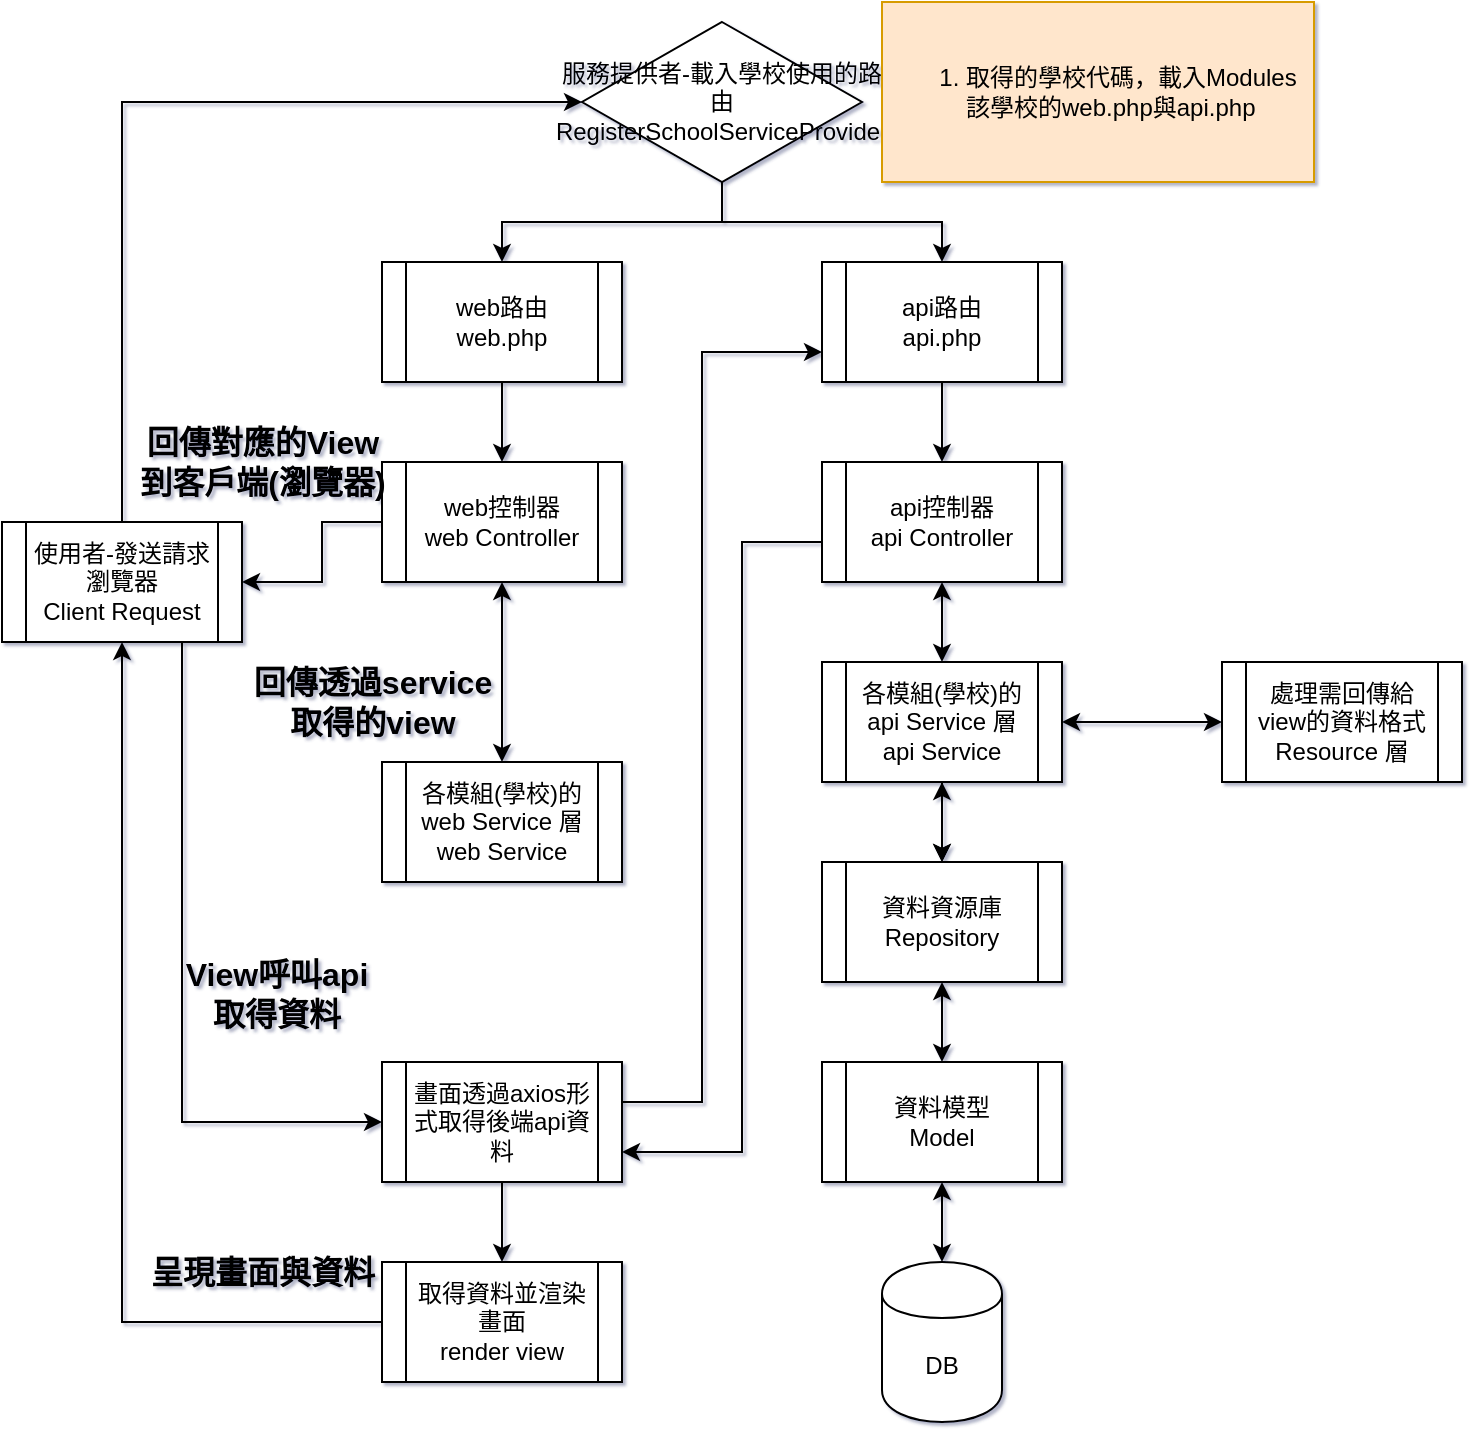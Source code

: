 <mxfile version="14.1.8" type="device"><diagram id="tKBk-gB4IbnBHHHegvXr" name="Page-1"><mxGraphModel dx="782" dy="543" grid="1" gridSize="10" guides="1" tooltips="1" connect="1" arrows="1" fold="1" page="1" pageScale="1" pageWidth="827" pageHeight="1169" background="none" math="0" shadow="1"><root><mxCell id="0"/><mxCell id="1" parent="0"/><mxCell id="Oys2LXFDb3AvjBpIj_Jd-3" value="" style="edgeStyle=orthogonalEdgeStyle;rounded=0;orthogonalLoop=1;jettySize=auto;html=1;exitX=0.5;exitY=0;exitDx=0;exitDy=0;" parent="1" source="Oys2LXFDb3AvjBpIj_Jd-1" target="Oys2LXFDb3AvjBpIj_Jd-2" edge="1"><mxGeometry relative="1" as="geometry"><Array as="points"><mxPoint x="70" y="70"/></Array></mxGeometry></mxCell><mxCell id="PcipiK0vCTCJeuJ8WET4-3" value="" style="edgeStyle=orthogonalEdgeStyle;rounded=0;orthogonalLoop=1;jettySize=auto;html=1;startArrow=none;startFill=0;entryX=0;entryY=0.5;entryDx=0;entryDy=0;" edge="1" parent="1" source="Oys2LXFDb3AvjBpIj_Jd-1" target="Oys2LXFDb3AvjBpIj_Jd-25"><mxGeometry relative="1" as="geometry"><mxPoint x="70" y="420" as="targetPoint"/><Array as="points"><mxPoint x="100" y="580"/></Array></mxGeometry></mxCell><mxCell id="Oys2LXFDb3AvjBpIj_Jd-1" value="使用者-發送請求&lt;br&gt;瀏覽器&lt;br&gt;Client Request" style="shape=process;whiteSpace=wrap;html=1;backgroundOutline=1;" parent="1" vertex="1"><mxGeometry x="10" y="280" width="120" height="60" as="geometry"/></mxCell><mxCell id="Oys2LXFDb3AvjBpIj_Jd-6" value="" style="edgeStyle=orthogonalEdgeStyle;rounded=0;orthogonalLoop=1;jettySize=auto;html=1;" parent="1" source="Oys2LXFDb3AvjBpIj_Jd-2" target="Oys2LXFDb3AvjBpIj_Jd-5" edge="1"><mxGeometry relative="1" as="geometry"/></mxCell><mxCell id="Oys2LXFDb3AvjBpIj_Jd-2" value="服務提供者-載入學校使用的路由&lt;br&gt;RegisterSchoolServiceProvider" style="rhombus;whiteSpace=wrap;html=1;" parent="1" vertex="1"><mxGeometry x="300" y="30" width="140" height="80" as="geometry"/></mxCell><mxCell id="Oys2LXFDb3AvjBpIj_Jd-4" value="&lt;ol&gt;&lt;li&gt;取得的學校代碼，載入Modules該學校的web.php與api.php&lt;/li&gt;&lt;/ol&gt;" style="text;html=1;strokeColor=#d79b00;fillColor=#ffe6cc;align=left;verticalAlign=middle;whiteSpace=wrap;rounded=0;" parent="1" vertex="1"><mxGeometry x="450" y="20" width="216" height="90" as="geometry"/></mxCell><mxCell id="Oys2LXFDb3AvjBpIj_Jd-10" value="" style="edgeStyle=orthogonalEdgeStyle;rounded=0;orthogonalLoop=1;jettySize=auto;html=1;" parent="1" source="Oys2LXFDb3AvjBpIj_Jd-5" target="Oys2LXFDb3AvjBpIj_Jd-9" edge="1"><mxGeometry relative="1" as="geometry"/></mxCell><mxCell id="Oys2LXFDb3AvjBpIj_Jd-5" value="web路由&lt;br&gt;web.php" style="shape=process;whiteSpace=wrap;html=1;backgroundOutline=1;" parent="1" vertex="1"><mxGeometry x="200" y="150" width="120" height="60" as="geometry"/></mxCell><mxCell id="Oys2LXFDb3AvjBpIj_Jd-12" value="" style="edgeStyle=orthogonalEdgeStyle;rounded=0;orthogonalLoop=1;jettySize=auto;html=1;startArrow=none;startFill=0;entryX=0.5;entryY=0;entryDx=0;entryDy=0;" parent="1" source="Oys2LXFDb3AvjBpIj_Jd-7" target="Oys2LXFDb3AvjBpIj_Jd-28" edge="1"><mxGeometry relative="1" as="geometry"><mxPoint x="480" y="230" as="targetPoint"/></mxGeometry></mxCell><mxCell id="Oys2LXFDb3AvjBpIj_Jd-7" value="api路由&lt;br&gt;api.php" style="shape=process;whiteSpace=wrap;html=1;backgroundOutline=1;" parent="1" vertex="1"><mxGeometry x="420" y="150" width="120" height="60" as="geometry"/></mxCell><mxCell id="Oys2LXFDb3AvjBpIj_Jd-8" value="" style="edgeStyle=orthogonalEdgeStyle;rounded=0;orthogonalLoop=1;jettySize=auto;html=1;exitX=0.5;exitY=1;exitDx=0;exitDy=0;entryX=0.5;entryY=0;entryDx=0;entryDy=0;" parent="1" source="Oys2LXFDb3AvjBpIj_Jd-2" target="Oys2LXFDb3AvjBpIj_Jd-7" edge="1"><mxGeometry relative="1" as="geometry"><mxPoint x="340" y="120" as="sourcePoint"/><mxPoint x="260" y="190" as="targetPoint"/></mxGeometry></mxCell><mxCell id="Oys2LXFDb3AvjBpIj_Jd-16" value="" style="edgeStyle=orthogonalEdgeStyle;rounded=0;orthogonalLoop=1;jettySize=auto;html=1;startArrow=classic;startFill=1;" parent="1" source="Oys2LXFDb3AvjBpIj_Jd-9" target="Oys2LXFDb3AvjBpIj_Jd-15" edge="1"><mxGeometry relative="1" as="geometry"/></mxCell><mxCell id="Oys2LXFDb3AvjBpIj_Jd-9" value="web控制器&lt;br&gt;web Controller" style="shape=process;whiteSpace=wrap;html=1;backgroundOutline=1;" parent="1" vertex="1"><mxGeometry x="200" y="250" width="120" height="60" as="geometry"/></mxCell><mxCell id="Oys2LXFDb3AvjBpIj_Jd-15" value="&lt;span&gt;各模組(學校)的web Service 層&lt;/span&gt;&lt;br&gt;&lt;span&gt;web Service&lt;/span&gt;" style="shape=process;whiteSpace=wrap;html=1;backgroundOutline=1;" parent="1" vertex="1"><mxGeometry x="200" y="400" width="120" height="60" as="geometry"/></mxCell><mxCell id="Oys2LXFDb3AvjBpIj_Jd-40" value="" style="edgeStyle=orthogonalEdgeStyle;rounded=0;orthogonalLoop=1;jettySize=auto;html=1;startArrow=none;startFill=0;" parent="1" source="Oys2LXFDb3AvjBpIj_Jd-25" target="Oys2LXFDb3AvjBpIj_Jd-39" edge="1"><mxGeometry relative="1" as="geometry"/></mxCell><mxCell id="Oys2LXFDb3AvjBpIj_Jd-25" value="畫面透過axios形式取得後端api資料" style="shape=process;whiteSpace=wrap;html=1;backgroundOutline=1;" parent="1" vertex="1"><mxGeometry x="200" y="550" width="120" height="60" as="geometry"/></mxCell><mxCell id="Oys2LXFDb3AvjBpIj_Jd-27" value="" style="edgeStyle=orthogonalEdgeStyle;rounded=0;orthogonalLoop=1;jettySize=auto;html=1;startArrow=classic;startFill=1;" parent="1" source="Oys2LXFDb3AvjBpIj_Jd-28" target="Oys2LXFDb3AvjBpIj_Jd-31" edge="1"><mxGeometry relative="1" as="geometry"/></mxCell><mxCell id="Oys2LXFDb3AvjBpIj_Jd-28" value="api控制器&lt;br&gt;api Controller" style="shape=process;whiteSpace=wrap;html=1;backgroundOutline=1;" parent="1" vertex="1"><mxGeometry x="420" y="250" width="120" height="60" as="geometry"/></mxCell><mxCell id="Oys2LXFDb3AvjBpIj_Jd-30" value="" style="edgeStyle=orthogonalEdgeStyle;rounded=0;orthogonalLoop=1;jettySize=auto;html=1;" parent="1" source="Oys2LXFDb3AvjBpIj_Jd-31" target="Oys2LXFDb3AvjBpIj_Jd-34" edge="1"><mxGeometry relative="1" as="geometry"/></mxCell><mxCell id="Oys2LXFDb3AvjBpIj_Jd-50" value="" style="edgeStyle=orthogonalEdgeStyle;rounded=0;orthogonalLoop=1;jettySize=auto;html=1;startArrow=classic;startFill=1;" parent="1" source="Oys2LXFDb3AvjBpIj_Jd-31" target="Oys2LXFDb3AvjBpIj_Jd-34" edge="1"><mxGeometry relative="1" as="geometry"/></mxCell><mxCell id="Oys2LXFDb3AvjBpIj_Jd-53" value="" style="edgeStyle=orthogonalEdgeStyle;rounded=0;orthogonalLoop=1;jettySize=auto;html=1;startArrow=classic;startFill=1;" parent="1" source="Oys2LXFDb3AvjBpIj_Jd-31" target="Oys2LXFDb3AvjBpIj_Jd-52" edge="1"><mxGeometry relative="1" as="geometry"/></mxCell><mxCell id="Oys2LXFDb3AvjBpIj_Jd-31" value="各模組(學校)的api Service 層&lt;br&gt;api Service" style="shape=process;whiteSpace=wrap;html=1;backgroundOutline=1;" parent="1" vertex="1"><mxGeometry x="420" y="350" width="120" height="60" as="geometry"/></mxCell><mxCell id="Oys2LXFDb3AvjBpIj_Jd-32" value="DB" style="shape=cylinder;whiteSpace=wrap;html=1;boundedLbl=1;backgroundOutline=1;" parent="1" vertex="1"><mxGeometry x="450" y="650" width="60" height="80" as="geometry"/></mxCell><mxCell id="Oys2LXFDb3AvjBpIj_Jd-33" value="" style="edgeStyle=orthogonalEdgeStyle;rounded=0;orthogonalLoop=1;jettySize=auto;html=1;startArrow=classic;startFill=1;" parent="1" source="Oys2LXFDb3AvjBpIj_Jd-34" target="Oys2LXFDb3AvjBpIj_Jd-35" edge="1"><mxGeometry relative="1" as="geometry"/></mxCell><mxCell id="Oys2LXFDb3AvjBpIj_Jd-34" value="資料資源庫&lt;br&gt;Repository" style="shape=process;whiteSpace=wrap;html=1;backgroundOutline=1;" parent="1" vertex="1"><mxGeometry x="420" y="450" width="120" height="60" as="geometry"/></mxCell><mxCell id="Oys2LXFDb3AvjBpIj_Jd-35" value="資料模型&lt;br&gt;Model" style="shape=process;whiteSpace=wrap;html=1;backgroundOutline=1;" parent="1" vertex="1"><mxGeometry x="420" y="550" width="120" height="60" as="geometry"/></mxCell><mxCell id="Oys2LXFDb3AvjBpIj_Jd-37" value="" style="edgeStyle=orthogonalEdgeStyle;rounded=0;orthogonalLoop=1;jettySize=auto;html=1;entryX=0;entryY=0.75;entryDx=0;entryDy=0;exitX=1;exitY=0.25;exitDx=0;exitDy=0;" parent="1" source="Oys2LXFDb3AvjBpIj_Jd-25" target="Oys2LXFDb3AvjBpIj_Jd-7" edge="1"><mxGeometry relative="1" as="geometry"><mxPoint x="270" y="360" as="sourcePoint"/><mxPoint x="420" y="400" as="targetPoint"/><Array as="points"><mxPoint x="320" y="570"/><mxPoint x="360" y="570"/><mxPoint x="360" y="195"/></Array></mxGeometry></mxCell><mxCell id="Oys2LXFDb3AvjBpIj_Jd-39" value="取得資料並渲染畫面&lt;br&gt;render view" style="shape=process;whiteSpace=wrap;html=1;backgroundOutline=1;" parent="1" vertex="1"><mxGeometry x="200" y="650" width="120" height="60" as="geometry"/></mxCell><mxCell id="Oys2LXFDb3AvjBpIj_Jd-29" value="" style="edgeStyle=orthogonalEdgeStyle;rounded=0;orthogonalLoop=1;jettySize=auto;html=1;verticalAlign=middle;exitX=0.5;exitY=1;exitDx=0;exitDy=0;startArrow=classic;startFill=1;" parent="1" source="Oys2LXFDb3AvjBpIj_Jd-35" target="Oys2LXFDb3AvjBpIj_Jd-32" edge="1"><mxGeometry relative="1" as="geometry"/></mxCell><mxCell id="Oys2LXFDb3AvjBpIj_Jd-51" value="" style="edgeStyle=orthogonalEdgeStyle;rounded=0;orthogonalLoop=1;jettySize=auto;html=1;exitX=0;exitY=0.75;exitDx=0;exitDy=0;entryX=1;entryY=0.75;entryDx=0;entryDy=0;" parent="1" edge="1"><mxGeometry relative="1" as="geometry"><mxPoint x="420" y="295" as="sourcePoint"/><mxPoint x="320" y="595" as="targetPoint"/><Array as="points"><mxPoint x="420" y="290"/><mxPoint x="380" y="290"/><mxPoint x="380" y="595"/></Array></mxGeometry></mxCell><mxCell id="Oys2LXFDb3AvjBpIj_Jd-52" value="處理需回傳給view的資料格式&lt;br&gt;Resource 層" style="shape=process;whiteSpace=wrap;html=1;backgroundOutline=1;" parent="1" vertex="1"><mxGeometry x="620" y="350" width="120" height="60" as="geometry"/></mxCell><mxCell id="PcipiK0vCTCJeuJ8WET4-1" value="" style="edgeStyle=orthogonalEdgeStyle;rounded=0;orthogonalLoop=1;jettySize=auto;html=1;entryX=1;entryY=0.5;entryDx=0;entryDy=0;exitX=0;exitY=0.5;exitDx=0;exitDy=0;fontStyle=0" edge="1" parent="1" source="Oys2LXFDb3AvjBpIj_Jd-9" target="Oys2LXFDb3AvjBpIj_Jd-1"><mxGeometry relative="1" as="geometry"><mxPoint x="180" y="400" as="sourcePoint"/><mxPoint x="110" y="635" as="targetPoint"/><Array as="points"><mxPoint x="170" y="280"/><mxPoint x="170" y="310"/></Array></mxGeometry></mxCell><mxCell id="PcipiK0vCTCJeuJ8WET4-4" value="&lt;font style=&quot;font-size: 16px&quot;&gt;回傳對應的View&lt;br&gt;到客戶端(瀏覽器)&lt;/font&gt;" style="text;html=1;align=center;verticalAlign=middle;resizable=0;points=[];autosize=1;fontStyle=1" vertex="1" parent="1"><mxGeometry x="70" y="230" width="140" height="40" as="geometry"/></mxCell><mxCell id="PcipiK0vCTCJeuJ8WET4-6" value="" style="edgeStyle=orthogonalEdgeStyle;rounded=0;orthogonalLoop=1;jettySize=auto;html=1;entryX=0.5;entryY=1;entryDx=0;entryDy=0;exitX=0;exitY=0.5;exitDx=0;exitDy=0;fontStyle=0" edge="1" parent="1" source="Oys2LXFDb3AvjBpIj_Jd-39" target="Oys2LXFDb3AvjBpIj_Jd-1"><mxGeometry relative="1" as="geometry"><mxPoint x="130" y="660" as="sourcePoint"/><mxPoint x="60" y="690" as="targetPoint"/><Array as="points"><mxPoint x="70" y="680"/></Array></mxGeometry></mxCell><mxCell id="PcipiK0vCTCJeuJ8WET4-7" value="&lt;font style=&quot;font-size: 16px&quot;&gt;View呼叫api&lt;br&gt;取得資料&lt;/font&gt;" style="text;html=1;align=center;verticalAlign=middle;resizable=0;points=[];autosize=1;fontStyle=1" vertex="1" parent="1"><mxGeometry x="92" y="496" width="110" height="40" as="geometry"/></mxCell><mxCell id="PcipiK0vCTCJeuJ8WET4-8" value="&lt;font style=&quot;font-size: 16px&quot;&gt;呈現畫面與資料&lt;/font&gt;" style="text;html=1;align=center;verticalAlign=middle;resizable=0;points=[];autosize=1;fontStyle=1;fontSize=14;" vertex="1" parent="1"><mxGeometry x="75" y="645" width="130" height="20" as="geometry"/></mxCell><mxCell id="PcipiK0vCTCJeuJ8WET4-9" value="&lt;b style=&quot;font-size: 16px&quot;&gt;回傳&lt;/b&gt;&lt;span style=&quot;font-size: 16px&quot;&gt;&lt;b&gt;透過service&lt;br&gt;取得的view&lt;br&gt;&lt;/b&gt;&lt;/span&gt;" style="text;html=1;align=center;verticalAlign=middle;resizable=0;points=[];autosize=1;fontSize=14;" vertex="1" parent="1"><mxGeometry x="130" y="350" width="130" height="40" as="geometry"/></mxCell></root></mxGraphModel></diagram></mxfile>